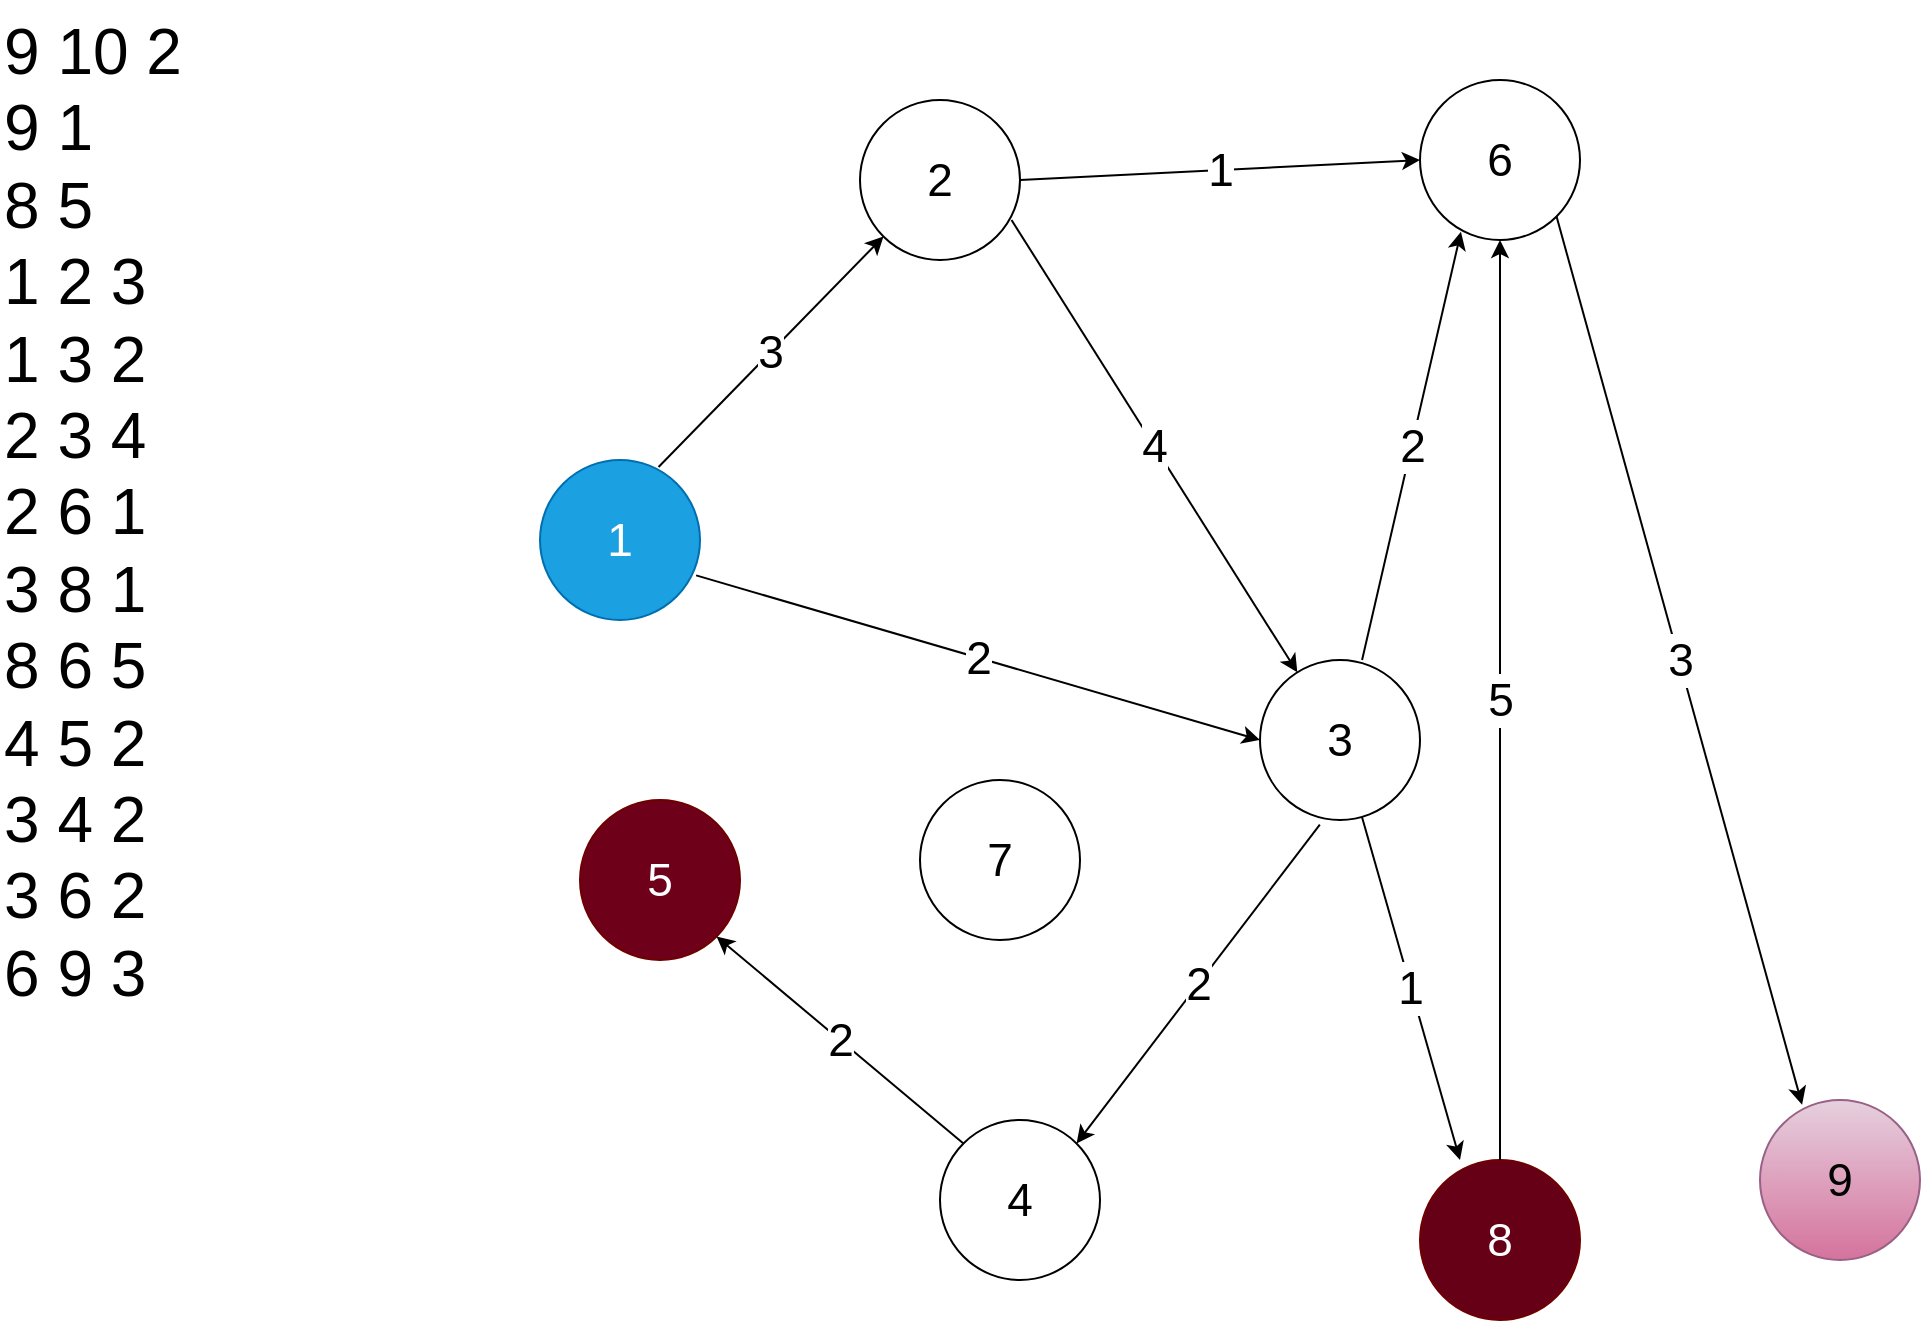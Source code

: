 <mxfile version="14.8.4" type="google"><diagram id="2nmHpXiqKqMu7CSM04jX" name="Page-1"><mxGraphModel dx="2067" dy="561" grid="1" gridSize="10" guides="1" tooltips="1" connect="1" arrows="1" fold="1" page="1" pageScale="1" pageWidth="827" pageHeight="1169" math="0" shadow="0"><root><mxCell id="0"/><mxCell id="1" parent="0"/><mxCell id="TZBOP8QjQJIfdIUGnN7H-2" value="1" style="ellipse;whiteSpace=wrap;html=1;aspect=fixed;fillColor=#1ba1e2;strokeColor=#006EAF;fontColor=#ffffff;fontSize=23;" parent="1" vertex="1"><mxGeometry x="-90" y="410" width="80" height="80" as="geometry"/></mxCell><mxCell id="TZBOP8QjQJIfdIUGnN7H-3" value="4" style="ellipse;whiteSpace=wrap;html=1;aspect=fixed;fontSize=23;" parent="1" vertex="1"><mxGeometry x="110" y="740" width="80" height="80" as="geometry"/></mxCell><mxCell id="TZBOP8QjQJIfdIUGnN7H-5" value="6" style="ellipse;whiteSpace=wrap;html=1;aspect=fixed;fontSize=23;" parent="1" vertex="1"><mxGeometry x="350" y="220" width="80" height="80" as="geometry"/></mxCell><mxCell id="TZBOP8QjQJIfdIUGnN7H-6" value="7" style="ellipse;whiteSpace=wrap;html=1;aspect=fixed;fontSize=23;" parent="1" vertex="1"><mxGeometry x="100" y="570" width="80" height="80" as="geometry"/></mxCell><mxCell id="TZBOP8QjQJIfdIUGnN7H-7" value="5" style="ellipse;whiteSpace=wrap;html=1;aspect=fixed;strokeColor=#6F0000;fontColor=#ffffff;fillColor=#6E0019;fontSize=23;" parent="1" vertex="1"><mxGeometry x="-70" y="580" width="80" height="80" as="geometry"/></mxCell><mxCell id="TZBOP8QjQJIfdIUGnN7H-9" value="9" style="ellipse;whiteSpace=wrap;html=1;aspect=fixed;fillColor=#e6d0de;strokeColor=#996185;gradientColor=#d5739d;fontSize=23;" parent="1" vertex="1"><mxGeometry x="520" y="730" width="80" height="80" as="geometry"/></mxCell><mxCell id="TZBOP8QjQJIfdIUGnN7H-10" value="2" style="ellipse;whiteSpace=wrap;html=1;aspect=fixed;fontSize=23;" parent="1" vertex="1"><mxGeometry x="70" y="230" width="80" height="80" as="geometry"/></mxCell><mxCell id="TZBOP8QjQJIfdIUGnN7H-12" value="9 10 2&#10;9 1&#10;8 5&#10;1 2 3&#10;1 3 2&#10;2 3 4&#10;2 6 1&#10;3 8 1&#10;8 6 5&#10;4 5 2&#10;3 4 2&#10;3 6 2&#10;6 9 3" style="text;whiteSpace=wrap;html=1;fontSize=32;" parent="1" vertex="1"><mxGeometry x="-360" y="180" width="110" height="510" as="geometry"/></mxCell><mxCell id="TZBOP8QjQJIfdIUGnN7H-14" value="8" style="ellipse;whiteSpace=wrap;html=1;aspect=fixed;strokeColor=#6F0000;fontColor=#ffffff;fillColor=#660017;fontSize=23;" parent="1" vertex="1"><mxGeometry x="350" y="760" width="80" height="80" as="geometry"/></mxCell><mxCell id="TZBOP8QjQJIfdIUGnN7H-15" value="3" style="ellipse;whiteSpace=wrap;html=1;aspect=fixed;fontSize=23;" parent="1" vertex="1"><mxGeometry x="270" y="510" width="80" height="80" as="geometry"/></mxCell><mxCell id="TZBOP8QjQJIfdIUGnN7H-16" value="3" style="endArrow=classic;html=1;fontSize=23;exitX=0.741;exitY=0.044;exitDx=0;exitDy=0;exitPerimeter=0;entryX=0;entryY=1;entryDx=0;entryDy=0;" parent="1" source="TZBOP8QjQJIfdIUGnN7H-2" target="TZBOP8QjQJIfdIUGnN7H-10" edge="1"><mxGeometry width="50" height="50" relative="1" as="geometry"><mxPoint x="560" y="620" as="sourcePoint"/><mxPoint x="610" y="570" as="targetPoint"/></mxGeometry></mxCell><mxCell id="TZBOP8QjQJIfdIUGnN7H-17" value="2" style="endArrow=classic;html=1;fontSize=23;exitX=0.976;exitY=0.721;exitDx=0;exitDy=0;exitPerimeter=0;entryX=0;entryY=0.5;entryDx=0;entryDy=0;" parent="1" source="TZBOP8QjQJIfdIUGnN7H-2" target="TZBOP8QjQJIfdIUGnN7H-15" edge="1"><mxGeometry width="50" height="50" relative="1" as="geometry"><mxPoint x="-20.72" y="423.52" as="sourcePoint"/><mxPoint x="91.716" y="308.284" as="targetPoint"/></mxGeometry></mxCell><mxCell id="TZBOP8QjQJIfdIUGnN7H-18" value="4" style="endArrow=classic;html=1;fontSize=23;exitX=0.947;exitY=0.75;exitDx=0;exitDy=0;exitPerimeter=0;" parent="1" source="TZBOP8QjQJIfdIUGnN7H-10" target="TZBOP8QjQJIfdIUGnN7H-15" edge="1"><mxGeometry width="50" height="50" relative="1" as="geometry"><mxPoint x="-10.72" y="433.52" as="sourcePoint"/><mxPoint x="101.716" y="318.284" as="targetPoint"/></mxGeometry></mxCell><mxCell id="TZBOP8QjQJIfdIUGnN7H-19" value="1" style="endArrow=classic;html=1;fontSize=23;exitX=1;exitY=0.5;exitDx=0;exitDy=0;entryX=0;entryY=0.5;entryDx=0;entryDy=0;" parent="1" source="TZBOP8QjQJIfdIUGnN7H-10" target="TZBOP8QjQJIfdIUGnN7H-5" edge="1"><mxGeometry width="50" height="50" relative="1" as="geometry"><mxPoint x="-1.92" y="477.68" as="sourcePoint"/><mxPoint x="280.0" y="560" as="targetPoint"/></mxGeometry></mxCell><mxCell id="TZBOP8QjQJIfdIUGnN7H-20" value="1" style="endArrow=classic;html=1;fontSize=23;" parent="1" source="TZBOP8QjQJIfdIUGnN7H-15" edge="1"><mxGeometry width="50" height="50" relative="1" as="geometry"><mxPoint x="160.0" y="280" as="sourcePoint"/><mxPoint x="370" y="760" as="targetPoint"/></mxGeometry></mxCell><mxCell id="TZBOP8QjQJIfdIUGnN7H-21" value="5" style="endArrow=classic;html=1;fontSize=23;exitX=0.5;exitY=0;exitDx=0;exitDy=0;entryX=0.5;entryY=1;entryDx=0;entryDy=0;" parent="1" source="TZBOP8QjQJIfdIUGnN7H-14" target="TZBOP8QjQJIfdIUGnN7H-5" edge="1"><mxGeometry width="50" height="50" relative="1" as="geometry"><mxPoint x="500.0" y="750" as="sourcePoint"/><mxPoint x="700.0" y="740" as="targetPoint"/></mxGeometry></mxCell><mxCell id="TZBOP8QjQJIfdIUGnN7H-22" value="2" style="endArrow=classic;html=1;fontSize=23;exitX=0;exitY=0;exitDx=0;exitDy=0;entryX=1;entryY=1;entryDx=0;entryDy=0;" parent="1" source="TZBOP8QjQJIfdIUGnN7H-3" target="TZBOP8QjQJIfdIUGnN7H-7" edge="1"><mxGeometry width="50" height="50" relative="1" as="geometry"><mxPoint x="180.0" y="300" as="sourcePoint"/><mxPoint x="80" y="760" as="targetPoint"/></mxGeometry></mxCell><mxCell id="TZBOP8QjQJIfdIUGnN7H-23" value="2" style="endArrow=classic;html=1;fontSize=23;entryX=1;entryY=0;entryDx=0;entryDy=0;exitX=0.374;exitY=1.029;exitDx=0;exitDy=0;exitPerimeter=0;" parent="1" source="TZBOP8QjQJIfdIUGnN7H-15" target="TZBOP8QjQJIfdIUGnN7H-3" edge="1"><mxGeometry width="50" height="50" relative="1" as="geometry"><mxPoint x="180" y="720" as="sourcePoint"/><mxPoint x="210.0" y="570" as="targetPoint"/></mxGeometry></mxCell><mxCell id="TZBOP8QjQJIfdIUGnN7H-24" value="2" style="endArrow=classic;html=1;fontSize=23;entryX=0.256;entryY=0.949;entryDx=0;entryDy=0;exitX=0.638;exitY=0;exitDx=0;exitDy=0;exitPerimeter=0;entryPerimeter=0;" parent="1" source="TZBOP8QjQJIfdIUGnN7H-15" target="TZBOP8QjQJIfdIUGnN7H-5" edge="1"><mxGeometry width="50" height="50" relative="1" as="geometry"><mxPoint x="309.92" y="602.32" as="sourcePoint"/><mxPoint x="272.24" y="787.04" as="targetPoint"/></mxGeometry></mxCell><mxCell id="TZBOP8QjQJIfdIUGnN7H-25" value="3" style="endArrow=classic;html=1;fontSize=23;entryX=0.263;entryY=0.029;entryDx=0;entryDy=0;exitX=1;exitY=1;exitDx=0;exitDy=0;entryPerimeter=0;" parent="1" source="TZBOP8QjQJIfdIUGnN7H-5" target="TZBOP8QjQJIfdIUGnN7H-9" edge="1"><mxGeometry width="50" height="50" relative="1" as="geometry"><mxPoint x="319.92" y="612.32" as="sourcePoint"/><mxPoint x="282.24" y="797.04" as="targetPoint"/></mxGeometry></mxCell></root></mxGraphModel></diagram></mxfile>